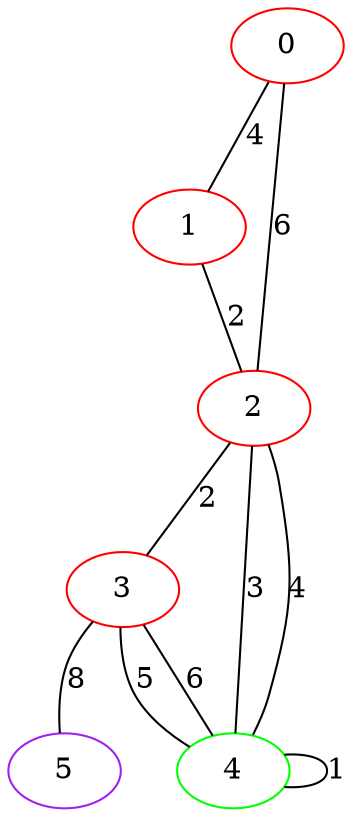 graph "" {
0 [color=red, weight=1];
1 [color=red, weight=1];
2 [color=red, weight=1];
3 [color=red, weight=1];
4 [color=green, weight=2];
5 [color=purple, weight=4];
0 -- 1  [key=0, label=4];
0 -- 2  [key=0, label=6];
1 -- 2  [key=0, label=2];
2 -- 3  [key=0, label=2];
2 -- 4  [key=0, label=3];
2 -- 4  [key=1, label=4];
3 -- 4  [key=0, label=5];
3 -- 4  [key=1, label=6];
3 -- 5  [key=0, label=8];
4 -- 4  [key=0, label=1];
}
